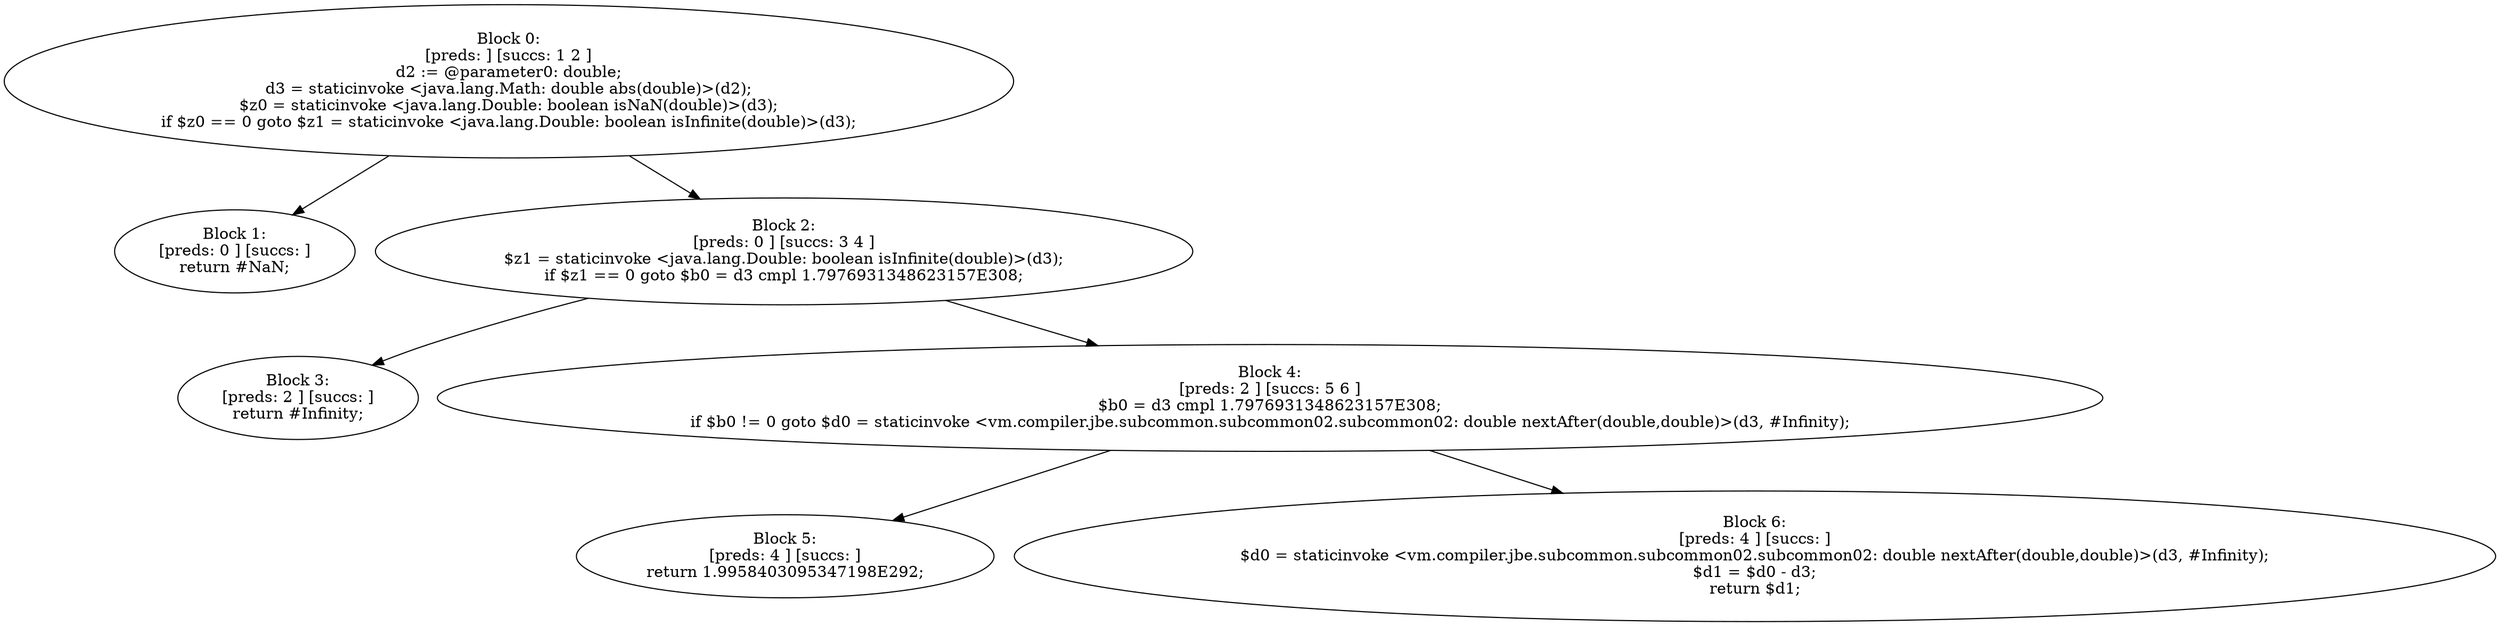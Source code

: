 digraph "unitGraph" {
    "Block 0:
[preds: ] [succs: 1 2 ]
d2 := @parameter0: double;
d3 = staticinvoke <java.lang.Math: double abs(double)>(d2);
$z0 = staticinvoke <java.lang.Double: boolean isNaN(double)>(d3);
if $z0 == 0 goto $z1 = staticinvoke <java.lang.Double: boolean isInfinite(double)>(d3);
"
    "Block 1:
[preds: 0 ] [succs: ]
return #NaN;
"
    "Block 2:
[preds: 0 ] [succs: 3 4 ]
$z1 = staticinvoke <java.lang.Double: boolean isInfinite(double)>(d3);
if $z1 == 0 goto $b0 = d3 cmpl 1.7976931348623157E308;
"
    "Block 3:
[preds: 2 ] [succs: ]
return #Infinity;
"
    "Block 4:
[preds: 2 ] [succs: 5 6 ]
$b0 = d3 cmpl 1.7976931348623157E308;
if $b0 != 0 goto $d0 = staticinvoke <vm.compiler.jbe.subcommon.subcommon02.subcommon02: double nextAfter(double,double)>(d3, #Infinity);
"
    "Block 5:
[preds: 4 ] [succs: ]
return 1.9958403095347198E292;
"
    "Block 6:
[preds: 4 ] [succs: ]
$d0 = staticinvoke <vm.compiler.jbe.subcommon.subcommon02.subcommon02: double nextAfter(double,double)>(d3, #Infinity);
$d1 = $d0 - d3;
return $d1;
"
    "Block 0:
[preds: ] [succs: 1 2 ]
d2 := @parameter0: double;
d3 = staticinvoke <java.lang.Math: double abs(double)>(d2);
$z0 = staticinvoke <java.lang.Double: boolean isNaN(double)>(d3);
if $z0 == 0 goto $z1 = staticinvoke <java.lang.Double: boolean isInfinite(double)>(d3);
"->"Block 1:
[preds: 0 ] [succs: ]
return #NaN;
";
    "Block 0:
[preds: ] [succs: 1 2 ]
d2 := @parameter0: double;
d3 = staticinvoke <java.lang.Math: double abs(double)>(d2);
$z0 = staticinvoke <java.lang.Double: boolean isNaN(double)>(d3);
if $z0 == 0 goto $z1 = staticinvoke <java.lang.Double: boolean isInfinite(double)>(d3);
"->"Block 2:
[preds: 0 ] [succs: 3 4 ]
$z1 = staticinvoke <java.lang.Double: boolean isInfinite(double)>(d3);
if $z1 == 0 goto $b0 = d3 cmpl 1.7976931348623157E308;
";
    "Block 2:
[preds: 0 ] [succs: 3 4 ]
$z1 = staticinvoke <java.lang.Double: boolean isInfinite(double)>(d3);
if $z1 == 0 goto $b0 = d3 cmpl 1.7976931348623157E308;
"->"Block 3:
[preds: 2 ] [succs: ]
return #Infinity;
";
    "Block 2:
[preds: 0 ] [succs: 3 4 ]
$z1 = staticinvoke <java.lang.Double: boolean isInfinite(double)>(d3);
if $z1 == 0 goto $b0 = d3 cmpl 1.7976931348623157E308;
"->"Block 4:
[preds: 2 ] [succs: 5 6 ]
$b0 = d3 cmpl 1.7976931348623157E308;
if $b0 != 0 goto $d0 = staticinvoke <vm.compiler.jbe.subcommon.subcommon02.subcommon02: double nextAfter(double,double)>(d3, #Infinity);
";
    "Block 4:
[preds: 2 ] [succs: 5 6 ]
$b0 = d3 cmpl 1.7976931348623157E308;
if $b0 != 0 goto $d0 = staticinvoke <vm.compiler.jbe.subcommon.subcommon02.subcommon02: double nextAfter(double,double)>(d3, #Infinity);
"->"Block 5:
[preds: 4 ] [succs: ]
return 1.9958403095347198E292;
";
    "Block 4:
[preds: 2 ] [succs: 5 6 ]
$b0 = d3 cmpl 1.7976931348623157E308;
if $b0 != 0 goto $d0 = staticinvoke <vm.compiler.jbe.subcommon.subcommon02.subcommon02: double nextAfter(double,double)>(d3, #Infinity);
"->"Block 6:
[preds: 4 ] [succs: ]
$d0 = staticinvoke <vm.compiler.jbe.subcommon.subcommon02.subcommon02: double nextAfter(double,double)>(d3, #Infinity);
$d1 = $d0 - d3;
return $d1;
";
}
